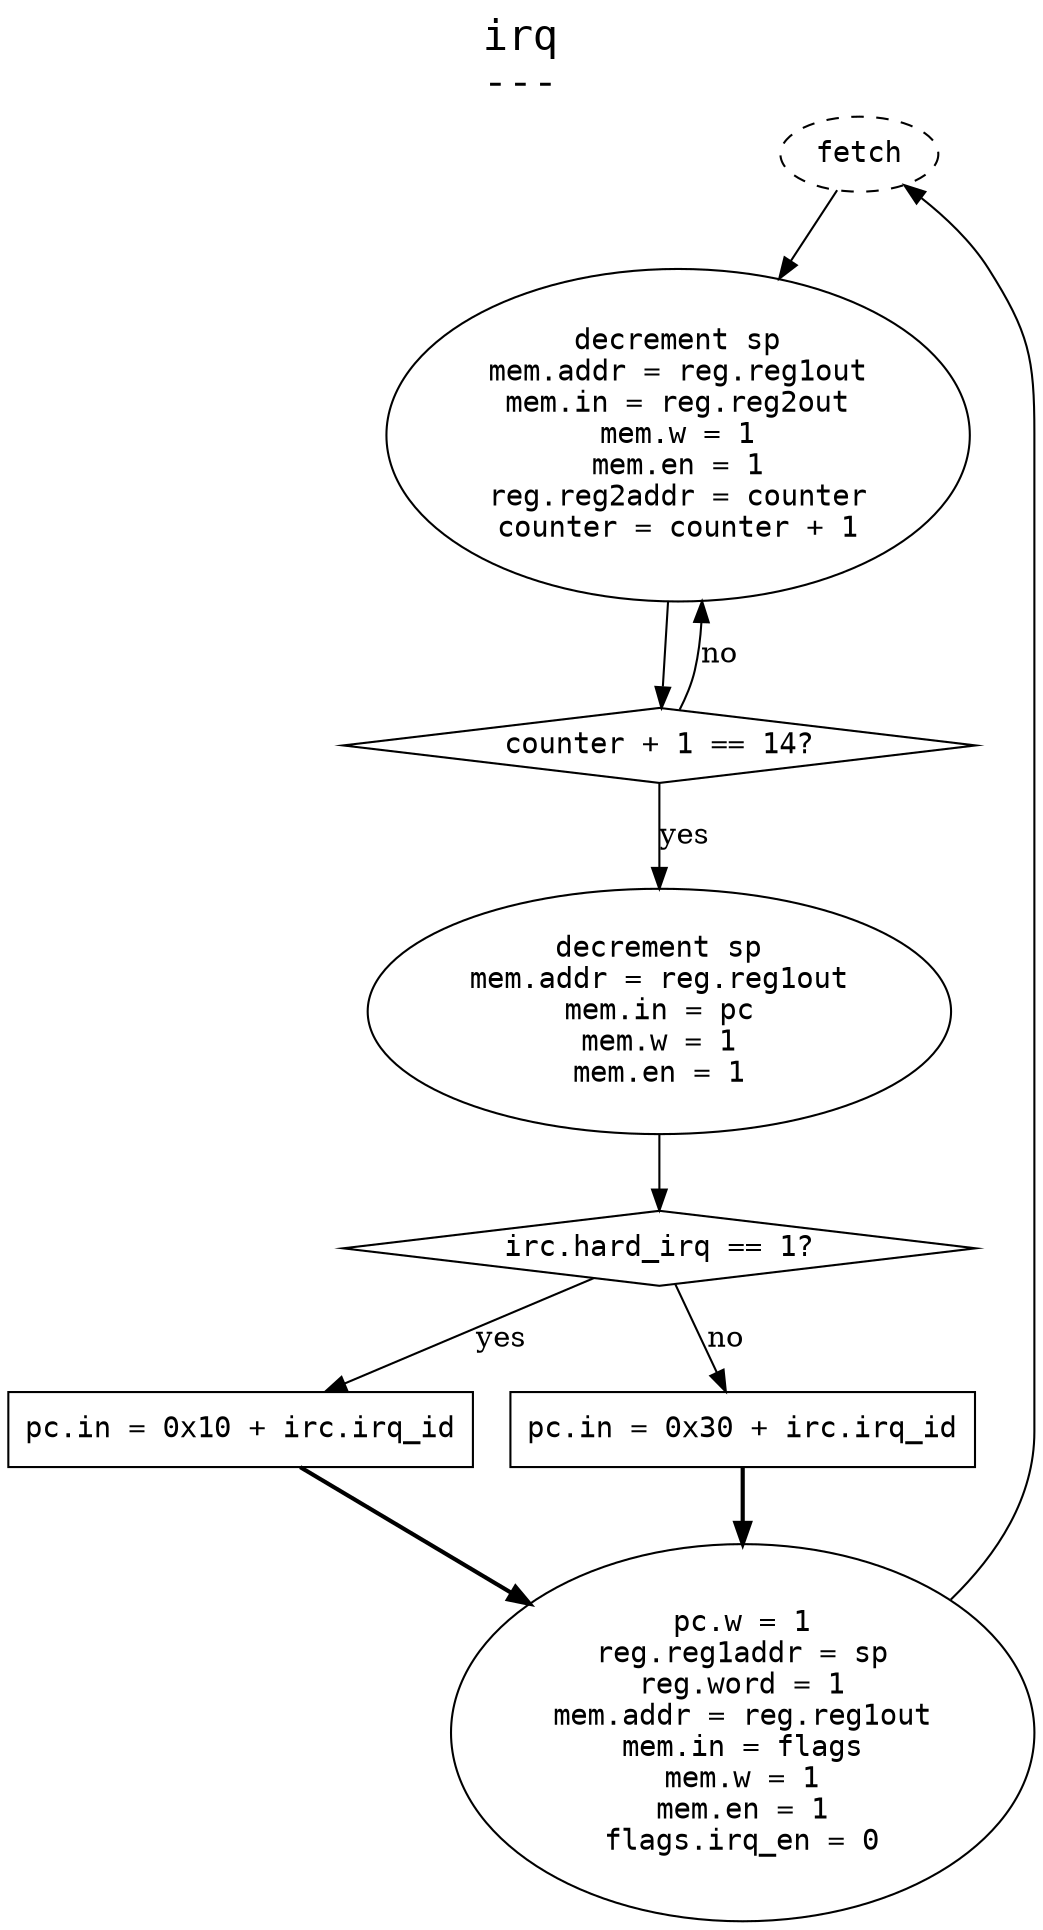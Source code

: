 digraph ld {
	label="irq\n---\n";
	labelloc="t";
	fontsize=20;
	fontname="mono";

	node [shape=oval, fontname="mono"];
	fetch [style=dashed];
	s_irq [label="decrement sp\nmem.addr = reg.reg1out\nmem.in = reg.reg2out\nmem.w = 1\nmem.en = 1\nreg.reg2addr = counter\ncounter = counter + 1"];
	s_irq_push_pc [label="decrement sp\nmem.addr = reg.reg1out\nmem.in = pc\nmem.w = 1\nmem.en = 1"];
	s_irq_push_flags [label="pc.w = 1\nreg.reg1addr = sp\nreg.word = 1\nmem.addr = reg.reg1out\nmem.in = flags\nmem.w = 1\nmem.en = 1\nflags.irq_en = 0"];

	node [shape=diamond, fontname="mono"];
	max_counter [label="counter + 1 == 14?"];
	hard_irq [label="irc.hard_irq == 1?"];

	node [shape=rect, fontname="mono"];
	pc_sel_hard [label="pc.in = 0x10 + irc.irq_id"];
	pc_sel_soft [label="pc.in = 0x30 + irc.irq_id"];


	fetch -> s_irq;
	s_irq -> max_counter;
	max_counter -> s_irq_push_pc [label="yes"];
	max_counter -> s_irq [label="no", constraint=false];
	s_irq_push_pc -> hard_irq;
	hard_irq -> pc_sel_hard [label="yes"];
	hard_irq -> pc_sel_soft [label="no"];
	pc_sel_hard -> s_irq_push_flags [style=bold];
	pc_sel_soft -> s_irq_push_flags [style=bold];
	s_irq_push_flags -> fetch;
}
